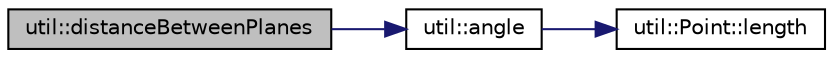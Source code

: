 digraph "util::distanceBetweenPlanes"
{
  edge [fontname="Helvetica",fontsize="10",labelfontname="Helvetica",labelfontsize="10"];
  node [fontname="Helvetica",fontsize="10",shape=record];
  rankdir="LR";
  Node140 [label="util::distanceBetweenPlanes",height=0.2,width=0.4,color="black", fillcolor="grey75", style="filled", fontcolor="black"];
  Node140 -> Node141 [color="midnightblue",fontsize="10",style="solid",fontname="Helvetica"];
  Node141 [label="util::angle",height=0.2,width=0.4,color="black", fillcolor="white", style="filled",URL="$namespaceutil.html#a4989349bbfea16310a439c896e8222bf",tooltip="Computes angle between two vectors. "];
  Node141 -> Node142 [color="midnightblue",fontsize="10",style="solid",fontname="Helvetica"];
  Node142 [label="util::Point::length",height=0.2,width=0.4,color="black", fillcolor="white", style="filled",URL="$structutil_1_1Point.html#a7e6ec50072f4ff4d6461412cdc531b65",tooltip="Computes the Euclidean length of the vector. "];
}
